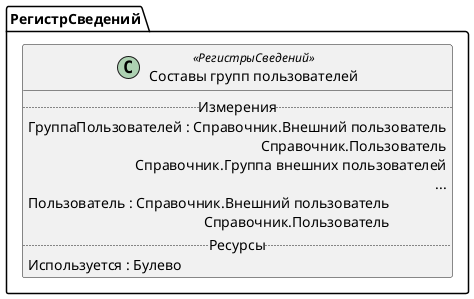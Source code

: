 ﻿@startuml СоставыГруппПользователей
'!include templates.wsd
'..\include templates.wsd
class РегистрСведений.СоставыГруппПользователей as "Составы групп пользователей" <<РегистрыСведений>>
{
..Измерения..
ГруппаПользователей : Справочник.Внешний пользователь\rСправочник.Пользователь\rСправочник.Группа внешних пользователей\r...
Пользователь : Справочник.Внешний пользователь\rСправочник.Пользователь
..Ресурсы..
Используется : Булево
}
@enduml
